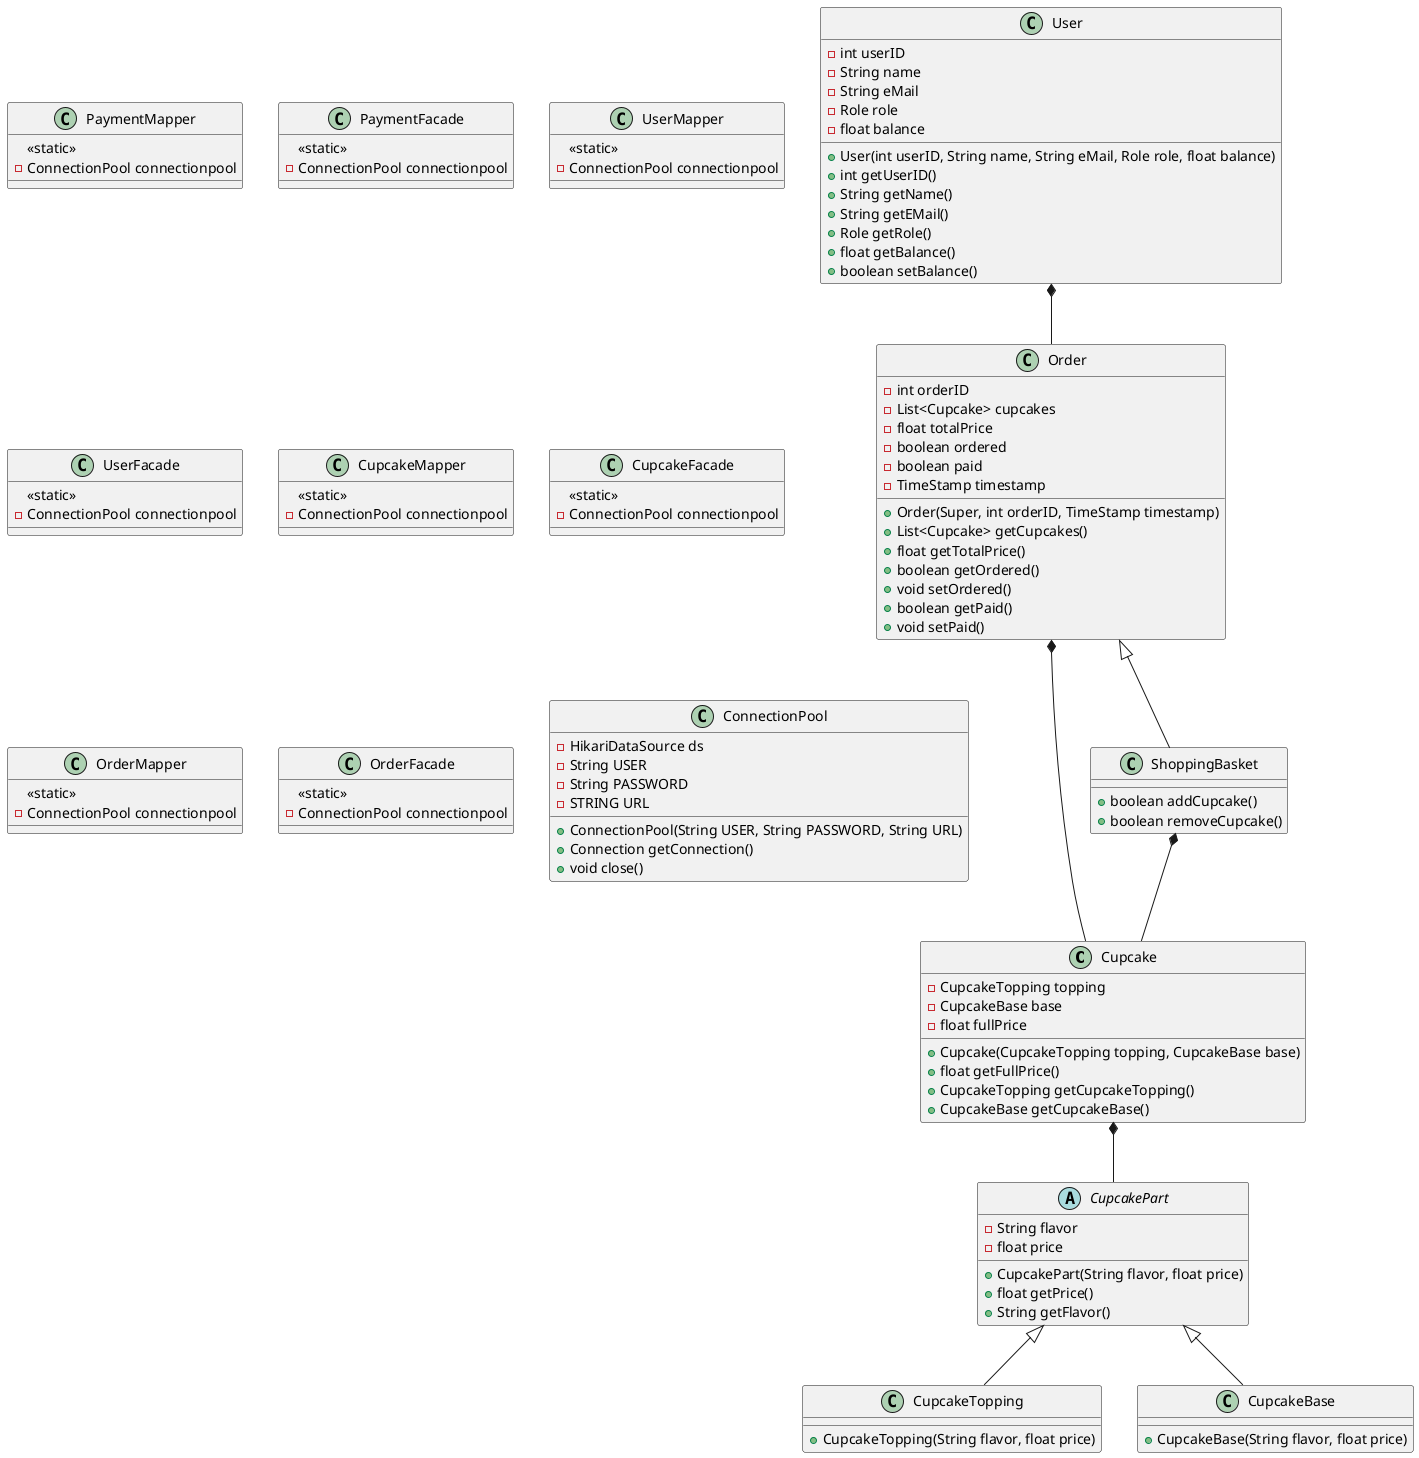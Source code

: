 @startuml
'https://plantuml.com/class-diagram

class Cupcake{
- CupcakeTopping topping
- CupcakeBase base
- float fullPrice
+ Cupcake(CupcakeTopping topping, CupcakeBase base)
+ float getFullPrice()
+ CupcakeTopping getCupcakeTopping()
+ CupcakeBase getCupcakeBase()
}

abstract class CupcakePart{
- String flavor
- float price
+ CupcakePart(String flavor, float price)
+ float getPrice()
+ String getFlavor()
}

class CupcakeTopping{
+ CupcakeTopping(String flavor, float price)
}

class CupcakeBase{
+ CupcakeBase(String flavor, float price)
}

class User{
- int userID
- String name
- String eMail
- Role role
- float balance
+ User(int userID, String name, String eMail, Role role, float balance)
+ int getUserID()
+ String getName()
+ String getEMail()
+ Role getRole()
+ float getBalance()
+ boolean setBalance()
}

class ShoppingBasket{
+ boolean addCupcake()
+ boolean removeCupcake()
}

class Order{
- int orderID
- List<Cupcake> cupcakes
- float totalPrice
- boolean ordered
- boolean paid
- TimeStamp timestamp
+ Order(Super, int orderID, TimeStamp timestamp)
+ List<Cupcake> getCupcakes()
+ float getTotalPrice()
+ boolean getOrdered()
+ void setOrdered()
+ boolean getPaid()
+ void setPaid()
}

static class PaymentMapper{
<<static>>
- ConnectionPool connectionpool
}

static class PaymentFacade{
<<static>>
- ConnectionPool connectionpool
}

class UserMapper{
<<static>>
- ConnectionPool connectionpool
}

class UserFacade{
<<static>>
- ConnectionPool connectionpool
}

class CupcakeMapper{
<<static>>
- ConnectionPool connectionpool
}

class CupcakeFacade{
<<static>>
- ConnectionPool connectionpool
}

class OrderMapper{
<<static>>
- ConnectionPool connectionpool
}

class OrderFacade{
<<static>>
- ConnectionPool connectionpool
}

class ConnectionPool{
- HikariDataSource ds
- String USER
- String PASSWORD
- STRING URL
+ ConnectionPool(String USER, String PASSWORD, String URL)
+ Connection getConnection()
+ void close()
}

User *-- Order
Order <|-- ShoppingBasket
Order *-- Cupcake
ShoppingBasket *-- Cupcake
Cupcake *-- CupcakePart
CupcakePart <|-- CupcakeTopping
CupcakePart <|-- CupcakeBase

@enduml